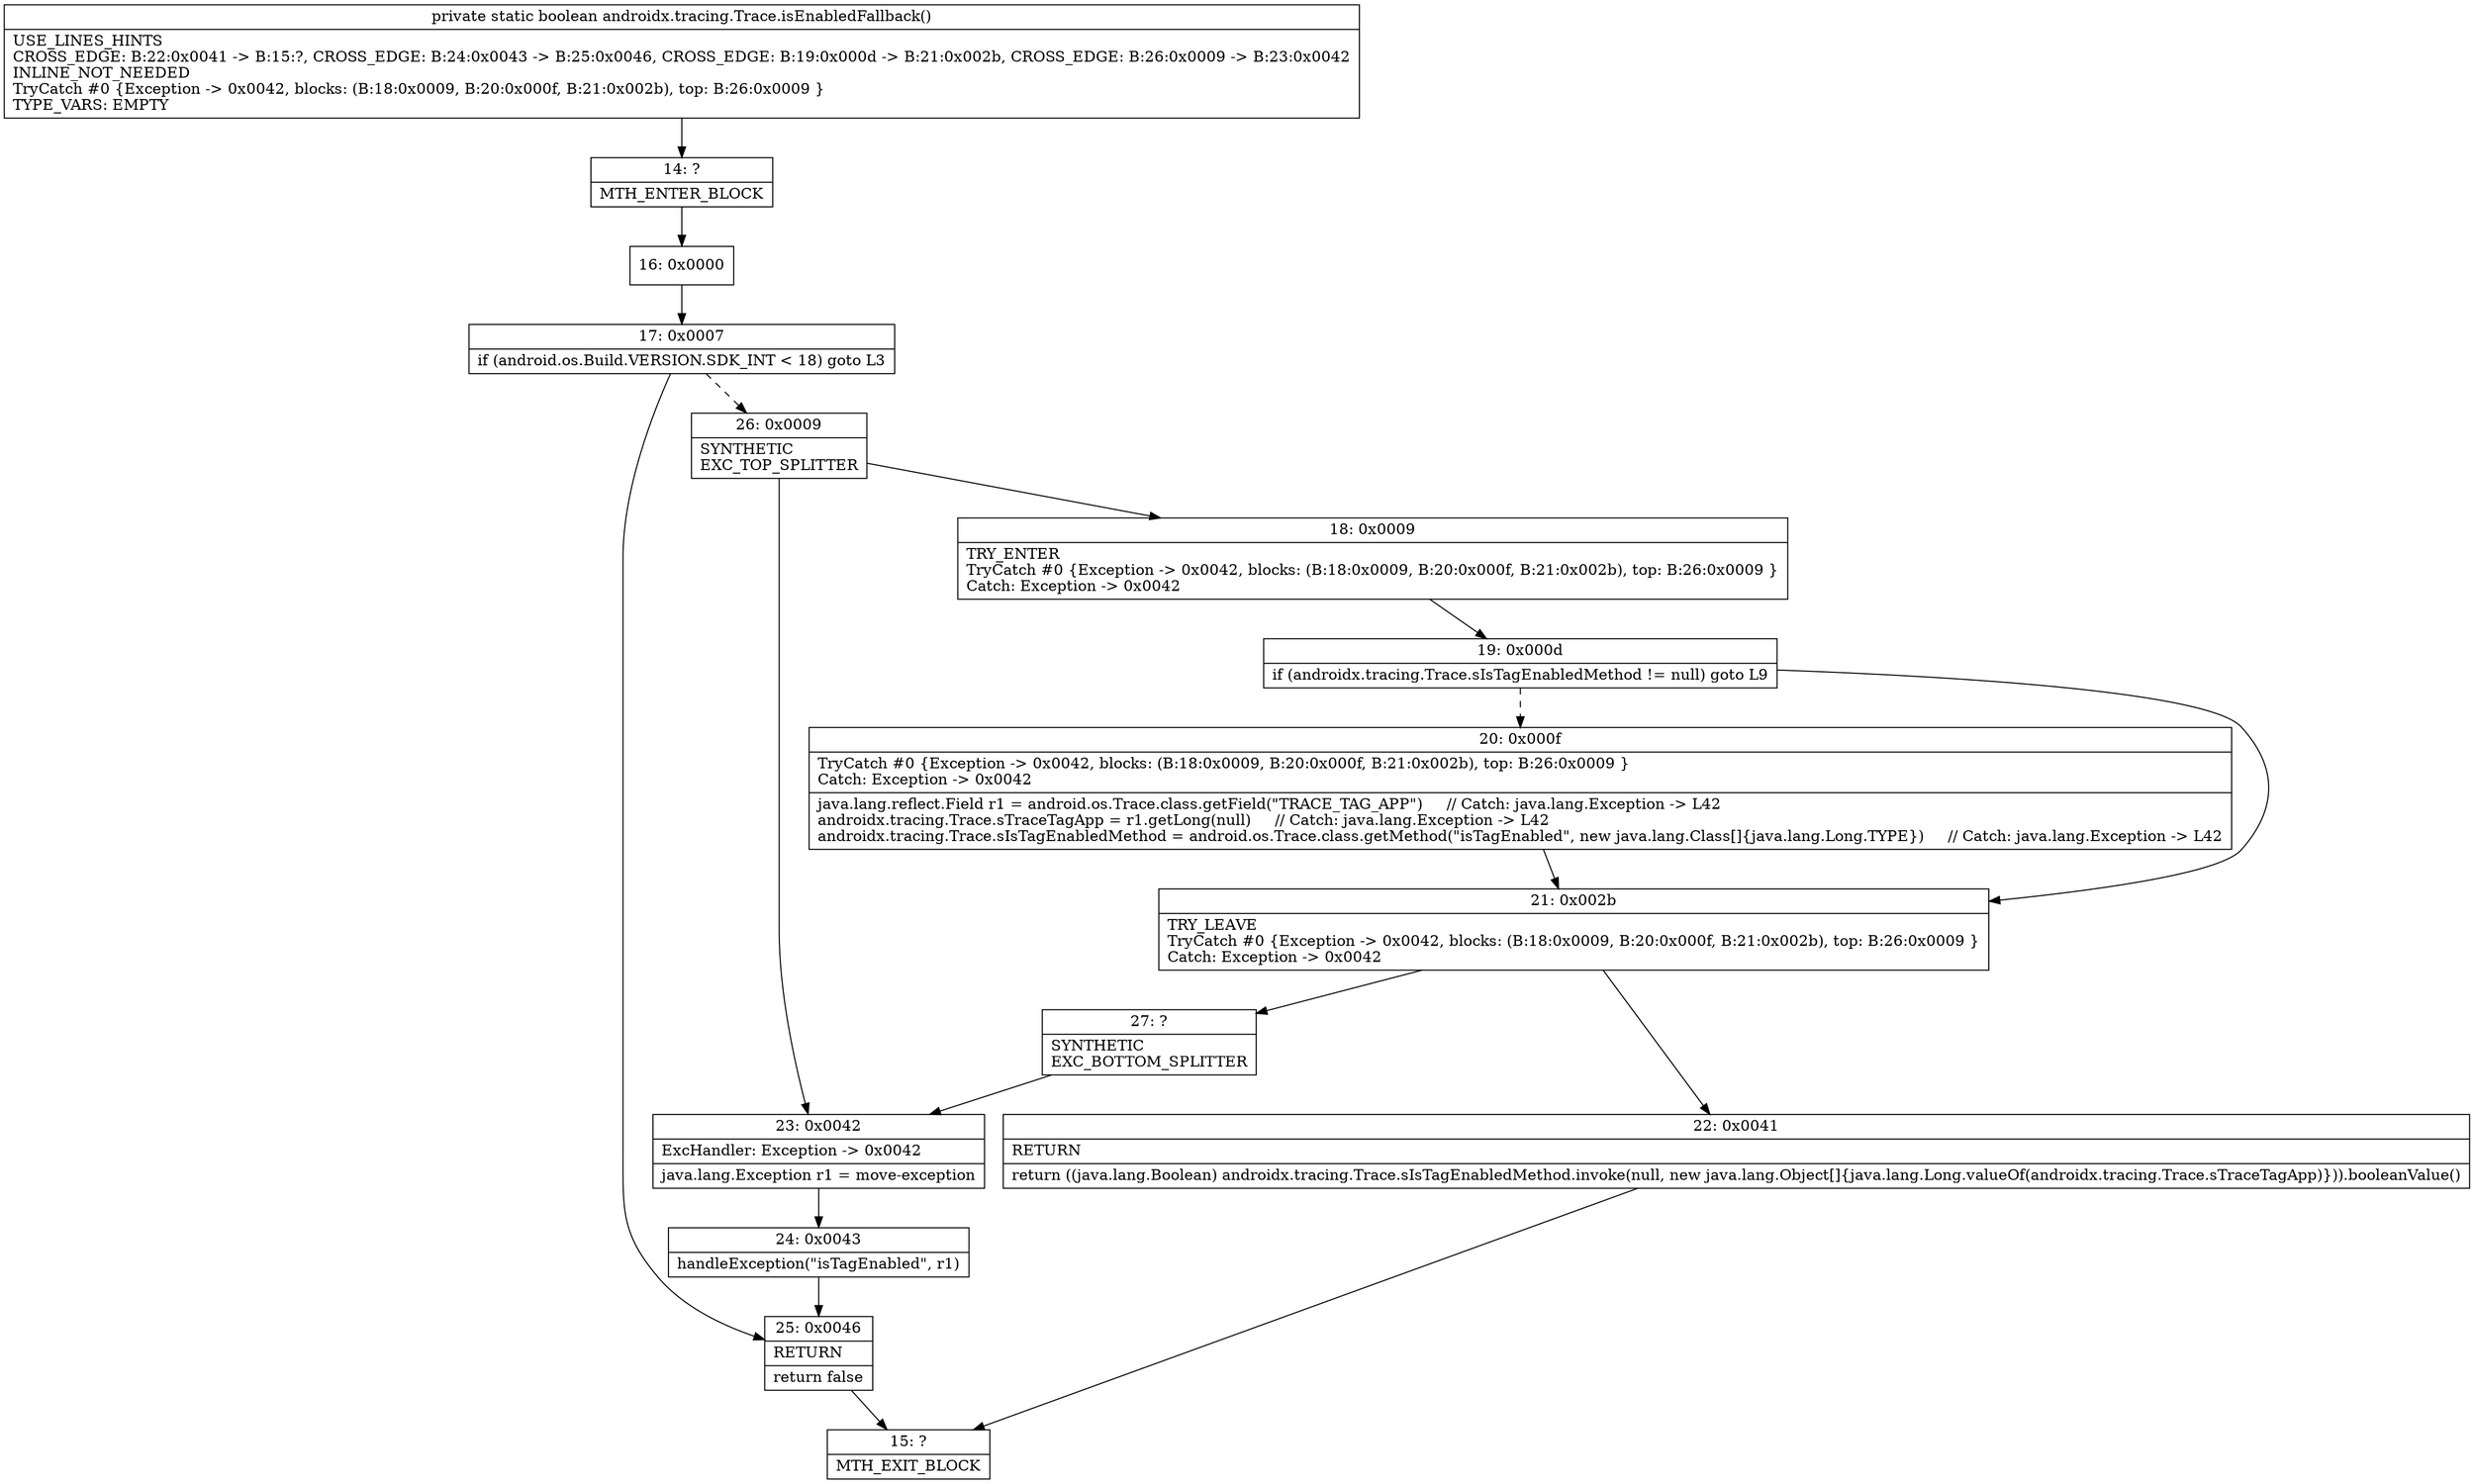 digraph "CFG forandroidx.tracing.Trace.isEnabledFallback()Z" {
Node_14 [shape=record,label="{14\:\ ?|MTH_ENTER_BLOCK\l}"];
Node_16 [shape=record,label="{16\:\ 0x0000}"];
Node_17 [shape=record,label="{17\:\ 0x0007|if (android.os.Build.VERSION.SDK_INT \< 18) goto L3\l}"];
Node_25 [shape=record,label="{25\:\ 0x0046|RETURN\l|return false\l}"];
Node_15 [shape=record,label="{15\:\ ?|MTH_EXIT_BLOCK\l}"];
Node_26 [shape=record,label="{26\:\ 0x0009|SYNTHETIC\lEXC_TOP_SPLITTER\l}"];
Node_18 [shape=record,label="{18\:\ 0x0009|TRY_ENTER\lTryCatch #0 \{Exception \-\> 0x0042, blocks: (B:18:0x0009, B:20:0x000f, B:21:0x002b), top: B:26:0x0009 \}\lCatch: Exception \-\> 0x0042\l}"];
Node_19 [shape=record,label="{19\:\ 0x000d|if (androidx.tracing.Trace.sIsTagEnabledMethod != null) goto L9\l}"];
Node_20 [shape=record,label="{20\:\ 0x000f|TryCatch #0 \{Exception \-\> 0x0042, blocks: (B:18:0x0009, B:20:0x000f, B:21:0x002b), top: B:26:0x0009 \}\lCatch: Exception \-\> 0x0042\l|java.lang.reflect.Field r1 = android.os.Trace.class.getField(\"TRACE_TAG_APP\")     \/\/ Catch: java.lang.Exception \-\> L42\landroidx.tracing.Trace.sTraceTagApp = r1.getLong(null)     \/\/ Catch: java.lang.Exception \-\> L42\landroidx.tracing.Trace.sIsTagEnabledMethod = android.os.Trace.class.getMethod(\"isTagEnabled\", new java.lang.Class[]\{java.lang.Long.TYPE\})     \/\/ Catch: java.lang.Exception \-\> L42\l}"];
Node_21 [shape=record,label="{21\:\ 0x002b|TRY_LEAVE\lTryCatch #0 \{Exception \-\> 0x0042, blocks: (B:18:0x0009, B:20:0x000f, B:21:0x002b), top: B:26:0x0009 \}\lCatch: Exception \-\> 0x0042\l}"];
Node_22 [shape=record,label="{22\:\ 0x0041|RETURN\l|return ((java.lang.Boolean) androidx.tracing.Trace.sIsTagEnabledMethod.invoke(null, new java.lang.Object[]\{java.lang.Long.valueOf(androidx.tracing.Trace.sTraceTagApp)\})).booleanValue()\l}"];
Node_27 [shape=record,label="{27\:\ ?|SYNTHETIC\lEXC_BOTTOM_SPLITTER\l}"];
Node_23 [shape=record,label="{23\:\ 0x0042|ExcHandler: Exception \-\> 0x0042\l|java.lang.Exception r1 = move\-exception\l}"];
Node_24 [shape=record,label="{24\:\ 0x0043|handleException(\"isTagEnabled\", r1)\l}"];
MethodNode[shape=record,label="{private static boolean androidx.tracing.Trace.isEnabledFallback()  | USE_LINES_HINTS\lCROSS_EDGE: B:22:0x0041 \-\> B:15:?, CROSS_EDGE: B:24:0x0043 \-\> B:25:0x0046, CROSS_EDGE: B:19:0x000d \-\> B:21:0x002b, CROSS_EDGE: B:26:0x0009 \-\> B:23:0x0042\lINLINE_NOT_NEEDED\lTryCatch #0 \{Exception \-\> 0x0042, blocks: (B:18:0x0009, B:20:0x000f, B:21:0x002b), top: B:26:0x0009 \}\lTYPE_VARS: EMPTY\l}"];
MethodNode -> Node_14;Node_14 -> Node_16;
Node_16 -> Node_17;
Node_17 -> Node_25;
Node_17 -> Node_26[style=dashed];
Node_25 -> Node_15;
Node_26 -> Node_18;
Node_26 -> Node_23;
Node_18 -> Node_19;
Node_19 -> Node_20[style=dashed];
Node_19 -> Node_21;
Node_20 -> Node_21;
Node_21 -> Node_22;
Node_21 -> Node_27;
Node_22 -> Node_15;
Node_27 -> Node_23;
Node_23 -> Node_24;
Node_24 -> Node_25;
}

